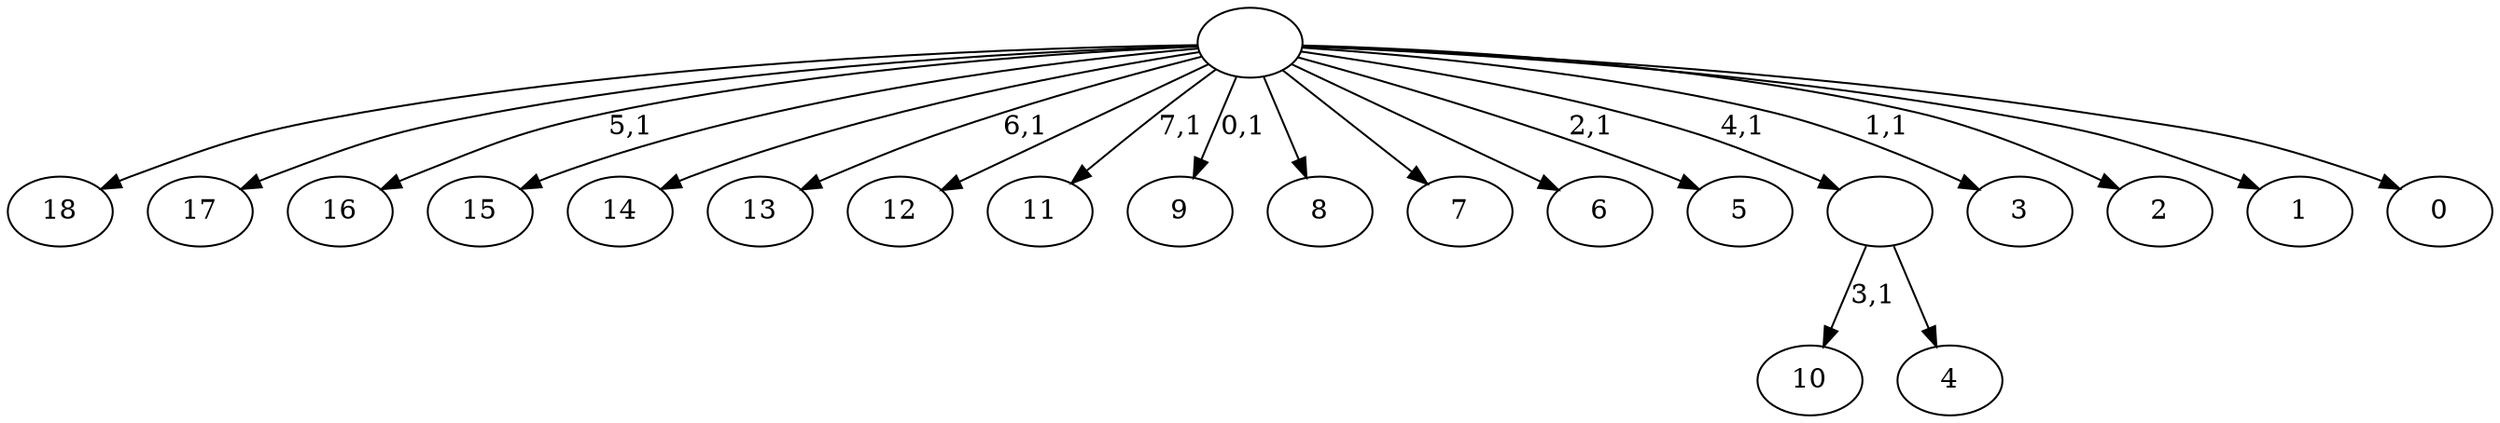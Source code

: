 digraph T {
	27 [label="18"]
	26 [label="17"]
	25 [label="16"]
	23 [label="15"]
	22 [label="14"]
	21 [label="13"]
	19 [label="12"]
	18 [label="11"]
	16 [label="10"]
	14 [label="9"]
	12 [label="8"]
	11 [label="7"]
	10 [label="6"]
	9 [label="5"]
	7 [label="4"]
	6 [label=""]
	5 [label="3"]
	3 [label="2"]
	2 [label="1"]
	1 [label="0"]
	0 [label=""]
	6 -> 16 [label="3,1"]
	6 -> 7 [label=""]
	0 -> 5 [label="1,1"]
	0 -> 9 [label="2,1"]
	0 -> 14 [label="0,1"]
	0 -> 18 [label="7,1"]
	0 -> 21 [label="6,1"]
	0 -> 25 [label="5,1"]
	0 -> 27 [label=""]
	0 -> 26 [label=""]
	0 -> 23 [label=""]
	0 -> 22 [label=""]
	0 -> 19 [label=""]
	0 -> 12 [label=""]
	0 -> 11 [label=""]
	0 -> 10 [label=""]
	0 -> 6 [label="4,1"]
	0 -> 3 [label=""]
	0 -> 2 [label=""]
	0 -> 1 [label=""]
}
